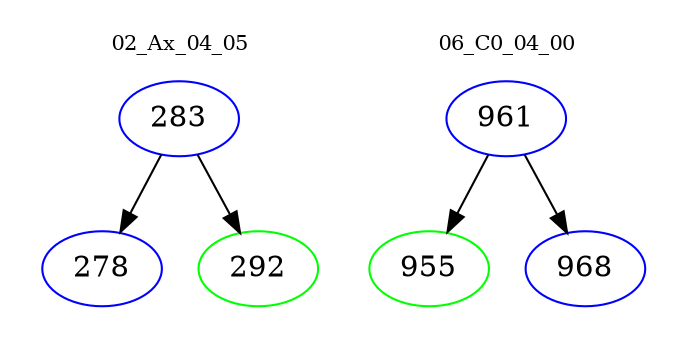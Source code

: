 digraph{
subgraph cluster_0 {
color = white
label = "02_Ax_04_05";
fontsize=10;
T0_283 [label="283", color="blue"]
T0_283 -> T0_278 [color="black"]
T0_278 [label="278", color="blue"]
T0_283 -> T0_292 [color="black"]
T0_292 [label="292", color="green"]
}
subgraph cluster_1 {
color = white
label = "06_C0_04_00";
fontsize=10;
T1_961 [label="961", color="blue"]
T1_961 -> T1_955 [color="black"]
T1_955 [label="955", color="green"]
T1_961 -> T1_968 [color="black"]
T1_968 [label="968", color="blue"]
}
}

